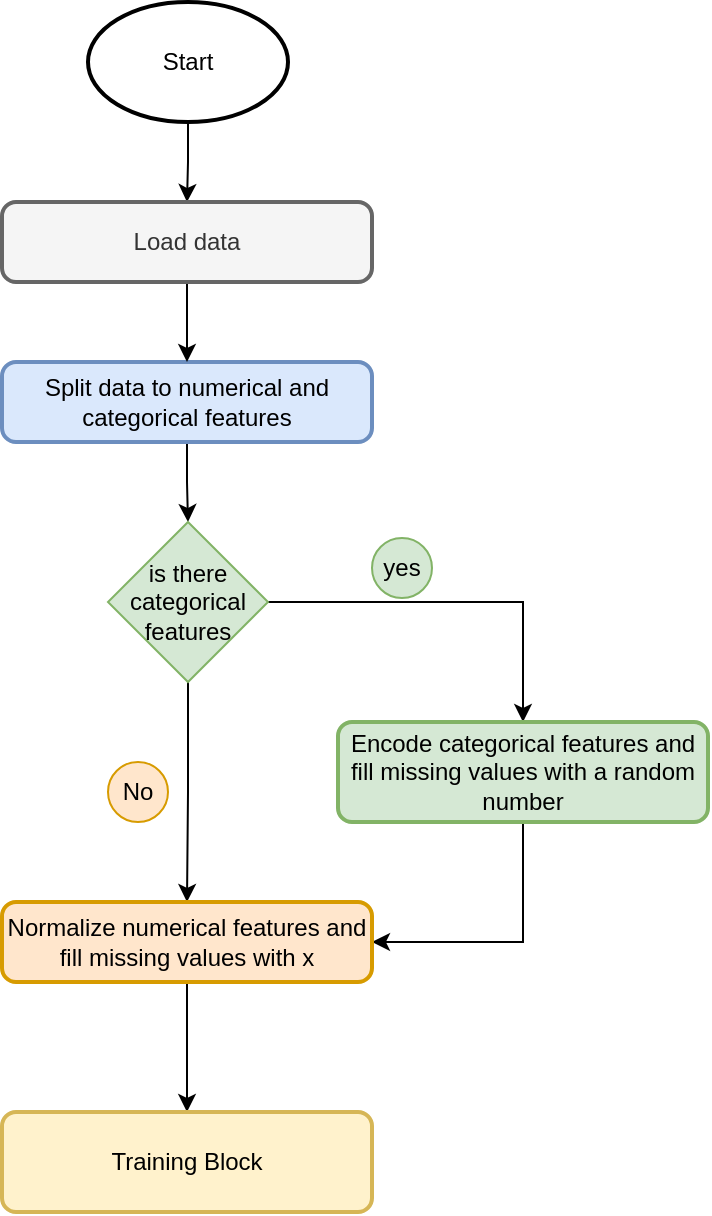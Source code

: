 <mxfile version="11.2.1" type="device" pages="1"><diagram id="UscGvR5lduq-6yT8MEFN" name="Page-1"><mxGraphModel dx="978" dy="573" grid="1" gridSize="10" guides="1" tooltips="1" connect="1" arrows="1" fold="1" page="1" pageScale="1" pageWidth="850" pageHeight="1100" math="0" shadow="0"><root><mxCell id="0"/><mxCell id="1" parent="0"/><mxCell id="5tByFmoggkuoGjyI6Lf4-7" value="" style="edgeStyle=orthogonalEdgeStyle;rounded=0;orthogonalLoop=1;jettySize=auto;html=1;" parent="1" source="5tByFmoggkuoGjyI6Lf4-1" target="5tByFmoggkuoGjyI6Lf4-5" edge="1"><mxGeometry relative="1" as="geometry"/></mxCell><mxCell id="5tByFmoggkuoGjyI6Lf4-1" value="Start" style="strokeWidth=2;html=1;shape=mxgraph.flowchart.start_1;whiteSpace=wrap;" parent="1" vertex="1"><mxGeometry x="375" y="30" width="100" height="60" as="geometry"/></mxCell><mxCell id="5tByFmoggkuoGjyI6Lf4-10" value="" style="edgeStyle=orthogonalEdgeStyle;rounded=0;orthogonalLoop=1;jettySize=auto;html=1;" parent="1" source="5tByFmoggkuoGjyI6Lf4-4" target="5tByFmoggkuoGjyI6Lf4-9" edge="1"><mxGeometry relative="1" as="geometry"/></mxCell><mxCell id="5tByFmoggkuoGjyI6Lf4-4" value="Split data to numerical and categorical features" style="rounded=1;whiteSpace=wrap;html=1;absoluteArcSize=1;arcSize=14;strokeWidth=2;fillColor=#dae8fc;strokeColor=#6c8ebf;" parent="1" vertex="1"><mxGeometry x="332" y="210" width="185" height="40" as="geometry"/></mxCell><mxCell id="5tByFmoggkuoGjyI6Lf4-8" value="" style="edgeStyle=orthogonalEdgeStyle;rounded=0;orthogonalLoop=1;jettySize=auto;html=1;" parent="1" source="5tByFmoggkuoGjyI6Lf4-5" target="5tByFmoggkuoGjyI6Lf4-4" edge="1"><mxGeometry relative="1" as="geometry"/></mxCell><mxCell id="5tByFmoggkuoGjyI6Lf4-5" value="Load data" style="rounded=1;whiteSpace=wrap;html=1;absoluteArcSize=1;arcSize=14;strokeWidth=2;fillColor=#f5f5f5;strokeColor=#666666;fontColor=#333333;" parent="1" vertex="1"><mxGeometry x="332" y="130" width="185" height="40" as="geometry"/></mxCell><mxCell id="5tByFmoggkuoGjyI6Lf4-12" style="edgeStyle=orthogonalEdgeStyle;rounded=0;orthogonalLoop=1;jettySize=auto;html=1;entryX=0.5;entryY=0;entryDx=0;entryDy=0;" parent="1" source="5tByFmoggkuoGjyI6Lf4-9" target="5tByFmoggkuoGjyI6Lf4-11" edge="1"><mxGeometry relative="1" as="geometry"/></mxCell><mxCell id="5tByFmoggkuoGjyI6Lf4-18" style="edgeStyle=orthogonalEdgeStyle;rounded=0;orthogonalLoop=1;jettySize=auto;html=1;entryX=0.5;entryY=0;entryDx=0;entryDy=0;" parent="1" source="5tByFmoggkuoGjyI6Lf4-9" target="5tByFmoggkuoGjyI6Lf4-15" edge="1"><mxGeometry relative="1" as="geometry"/></mxCell><mxCell id="5tByFmoggkuoGjyI6Lf4-9" value="is there categorical features" style="rhombus;whiteSpace=wrap;html=1;fillColor=#d5e8d4;strokeColor=#82b366;" parent="1" vertex="1"><mxGeometry x="385" y="290" width="80" height="80" as="geometry"/></mxCell><mxCell id="5tByFmoggkuoGjyI6Lf4-19" style="edgeStyle=orthogonalEdgeStyle;rounded=0;orthogonalLoop=1;jettySize=auto;html=1;entryX=1;entryY=0.5;entryDx=0;entryDy=0;" parent="1" source="5tByFmoggkuoGjyI6Lf4-11" target="5tByFmoggkuoGjyI6Lf4-15" edge="1"><mxGeometry relative="1" as="geometry"/></mxCell><mxCell id="5tByFmoggkuoGjyI6Lf4-11" value="Encode categorical features and fill missing values with a random number" style="rounded=1;whiteSpace=wrap;html=1;absoluteArcSize=1;arcSize=14;strokeWidth=2;fillColor=#d5e8d4;strokeColor=#82b366;" parent="1" vertex="1"><mxGeometry x="500" y="390" width="185" height="50" as="geometry"/></mxCell><mxCell id="5tByFmoggkuoGjyI6Lf4-13" value="yes" style="ellipse;whiteSpace=wrap;html=1;aspect=fixed;fillColor=#d5e8d4;strokeColor=#82b366;" parent="1" vertex="1"><mxGeometry x="517" y="298" width="30" height="30" as="geometry"/></mxCell><mxCell id="5tByFmoggkuoGjyI6Lf4-22" value="" style="edgeStyle=orthogonalEdgeStyle;rounded=0;orthogonalLoop=1;jettySize=auto;html=1;" parent="1" source="5tByFmoggkuoGjyI6Lf4-15" target="5tByFmoggkuoGjyI6Lf4-21" edge="1"><mxGeometry relative="1" as="geometry"/></mxCell><mxCell id="5tByFmoggkuoGjyI6Lf4-15" value="Normalize numerical features and fill missing values with x" style="rounded=1;whiteSpace=wrap;html=1;absoluteArcSize=1;arcSize=14;strokeWidth=2;fillColor=#ffe6cc;strokeColor=#d79b00;" parent="1" vertex="1"><mxGeometry x="332" y="480" width="185" height="40" as="geometry"/></mxCell><mxCell id="5tByFmoggkuoGjyI6Lf4-20" value="No" style="ellipse;whiteSpace=wrap;html=1;aspect=fixed;fillColor=#ffe6cc;strokeColor=#d79b00;" parent="1" vertex="1"><mxGeometry x="385" y="410" width="30" height="30" as="geometry"/></mxCell><mxCell id="5tByFmoggkuoGjyI6Lf4-21" value="Training Block" style="rounded=1;whiteSpace=wrap;html=1;absoluteArcSize=1;arcSize=14;strokeWidth=2;fillColor=#fff2cc;strokeColor=#d6b656;" parent="1" vertex="1"><mxGeometry x="332" y="585" width="185" height="50" as="geometry"/></mxCell></root></mxGraphModel></diagram></mxfile>